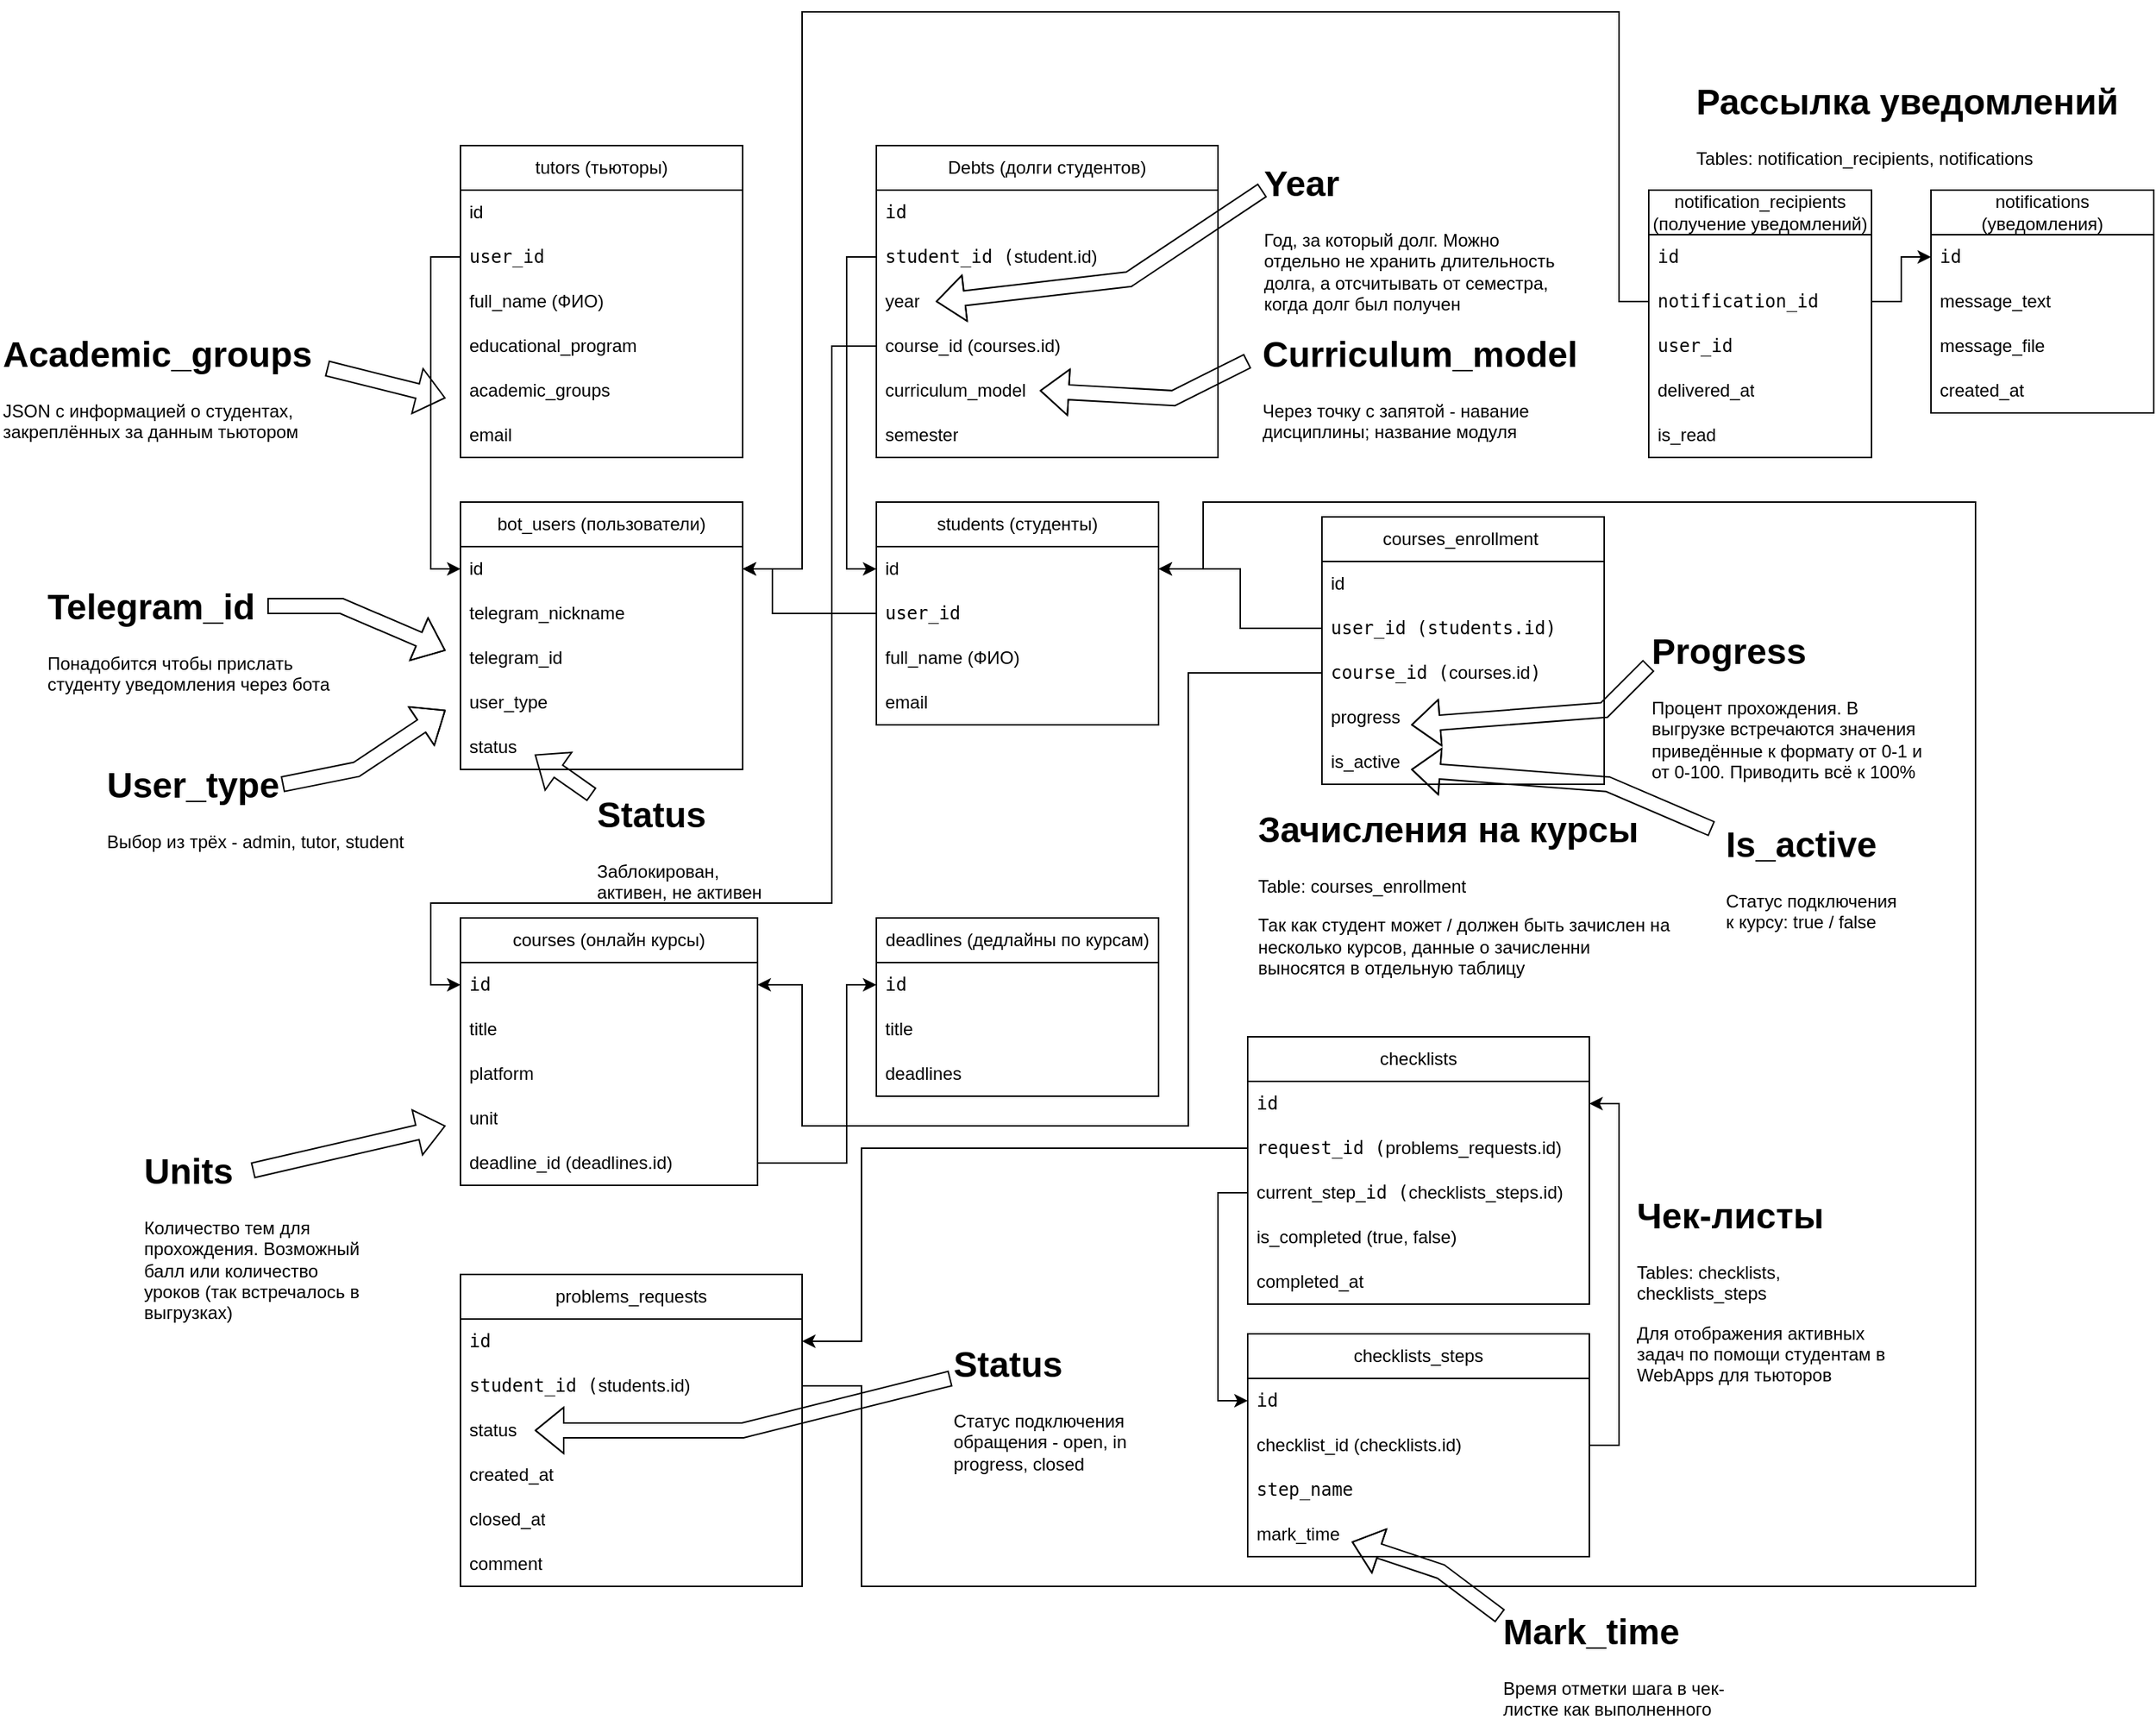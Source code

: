 <mxfile version="24.7.17">
  <diagram name="Page-1" id="vidY6m3BoQWCcObSoisV">
    <mxGraphModel dx="2537" dy="2011" grid="1" gridSize="10" guides="1" tooltips="1" connect="1" arrows="1" fold="1" page="1" pageScale="1" pageWidth="850" pageHeight="1100" math="0" shadow="0">
      <root>
        <mxCell id="0" />
        <mxCell id="1" parent="0" />
        <mxCell id="XpezoiEFaHmMpe5Qhz2z-20" value="courses (онлайн курсы)" style="swimlane;fontStyle=0;childLayout=stackLayout;horizontal=1;startSize=30;horizontalStack=0;resizeParent=1;resizeParentMax=0;resizeLast=0;collapsible=1;marginBottom=0;whiteSpace=wrap;html=1;" vertex="1" parent="1">
          <mxGeometry x="40" y="320" width="200" height="180" as="geometry" />
        </mxCell>
        <mxCell id="XpezoiEFaHmMpe5Qhz2z-43" value="&lt;code&gt;id &lt;/code&gt;" style="text;strokeColor=none;fillColor=none;align=left;verticalAlign=middle;spacingLeft=4;spacingRight=4;overflow=hidden;points=[[0,0.5],[1,0.5]];portConstraint=eastwest;rotatable=0;whiteSpace=wrap;html=1;" vertex="1" parent="XpezoiEFaHmMpe5Qhz2z-20">
          <mxGeometry y="30" width="200" height="30" as="geometry" />
        </mxCell>
        <mxCell id="XpezoiEFaHmMpe5Qhz2z-27" value="title" style="text;strokeColor=none;fillColor=none;align=left;verticalAlign=middle;spacingLeft=4;spacingRight=4;overflow=hidden;points=[[0,0.5],[1,0.5]];portConstraint=eastwest;rotatable=0;whiteSpace=wrap;html=1;" vertex="1" parent="XpezoiEFaHmMpe5Qhz2z-20">
          <mxGeometry y="60" width="200" height="30" as="geometry" />
        </mxCell>
        <mxCell id="XpezoiEFaHmMpe5Qhz2z-200" value="platform" style="text;strokeColor=none;fillColor=none;align=left;verticalAlign=middle;spacingLeft=4;spacingRight=4;overflow=hidden;points=[[0,0.5],[1,0.5]];portConstraint=eastwest;rotatable=0;whiteSpace=wrap;html=1;" vertex="1" parent="XpezoiEFaHmMpe5Qhz2z-20">
          <mxGeometry y="90" width="200" height="30" as="geometry" />
        </mxCell>
        <mxCell id="XpezoiEFaHmMpe5Qhz2z-46" value="unit" style="text;strokeColor=none;fillColor=none;align=left;verticalAlign=middle;spacingLeft=4;spacingRight=4;overflow=hidden;points=[[0,0.5],[1,0.5]];portConstraint=eastwest;rotatable=0;whiteSpace=wrap;html=1;" vertex="1" parent="XpezoiEFaHmMpe5Qhz2z-20">
          <mxGeometry y="120" width="200" height="30" as="geometry" />
        </mxCell>
        <mxCell id="XpezoiEFaHmMpe5Qhz2z-28" value="deadline_id (deadlines.id)" style="text;strokeColor=none;fillColor=none;align=left;verticalAlign=middle;spacingLeft=4;spacingRight=4;overflow=hidden;points=[[0,0.5],[1,0.5]];portConstraint=eastwest;rotatable=0;whiteSpace=wrap;html=1;" vertex="1" parent="XpezoiEFaHmMpe5Qhz2z-20">
          <mxGeometry y="150" width="200" height="30" as="geometry" />
        </mxCell>
        <mxCell id="XpezoiEFaHmMpe5Qhz2z-30" value="deadlines (дедлайны по курсам)" style="swimlane;fontStyle=0;childLayout=stackLayout;horizontal=1;startSize=30;horizontalStack=0;resizeParent=1;resizeParentMax=0;resizeLast=0;collapsible=1;marginBottom=0;whiteSpace=wrap;html=1;" vertex="1" parent="1">
          <mxGeometry x="320" y="320" width="190" height="120" as="geometry" />
        </mxCell>
        <mxCell id="XpezoiEFaHmMpe5Qhz2z-31" value="&lt;code&gt;id&lt;br&gt;&lt;/code&gt; " style="text;strokeColor=none;fillColor=none;align=left;verticalAlign=middle;spacingLeft=4;spacingRight=4;overflow=hidden;points=[[0,0.5],[1,0.5]];portConstraint=eastwest;rotatable=0;whiteSpace=wrap;html=1;" vertex="1" parent="XpezoiEFaHmMpe5Qhz2z-30">
          <mxGeometry y="30" width="190" height="30" as="geometry" />
        </mxCell>
        <mxCell id="XpezoiEFaHmMpe5Qhz2z-32" value="title" style="text;strokeColor=none;fillColor=none;align=left;verticalAlign=middle;spacingLeft=4;spacingRight=4;overflow=hidden;points=[[0,0.5],[1,0.5]];portConstraint=eastwest;rotatable=0;whiteSpace=wrap;html=1;" vertex="1" parent="XpezoiEFaHmMpe5Qhz2z-30">
          <mxGeometry y="60" width="190" height="30" as="geometry" />
        </mxCell>
        <mxCell id="XpezoiEFaHmMpe5Qhz2z-33" value="deadlines" style="text;strokeColor=none;fillColor=none;align=left;verticalAlign=middle;spacingLeft=4;spacingRight=4;overflow=hidden;points=[[0,0.5],[1,0.5]];portConstraint=eastwest;rotatable=0;whiteSpace=wrap;html=1;" vertex="1" parent="XpezoiEFaHmMpe5Qhz2z-30">
          <mxGeometry y="90" width="190" height="30" as="geometry" />
        </mxCell>
        <mxCell id="XpezoiEFaHmMpe5Qhz2z-50" value="problems_requests" style="swimlane;fontStyle=0;childLayout=stackLayout;horizontal=1;startSize=30;horizontalStack=0;resizeParent=1;resizeParentMax=0;resizeLast=0;collapsible=1;marginBottom=0;whiteSpace=wrap;html=1;" vertex="1" parent="1">
          <mxGeometry x="40" y="560" width="230" height="210" as="geometry" />
        </mxCell>
        <mxCell id="XpezoiEFaHmMpe5Qhz2z-51" value="&lt;code&gt;id &lt;/code&gt;" style="text;strokeColor=none;fillColor=none;align=left;verticalAlign=middle;spacingLeft=4;spacingRight=4;overflow=hidden;points=[[0,0.5],[1,0.5]];portConstraint=eastwest;rotatable=0;whiteSpace=wrap;html=1;" vertex="1" parent="XpezoiEFaHmMpe5Qhz2z-50">
          <mxGeometry y="30" width="230" height="30" as="geometry" />
        </mxCell>
        <mxCell id="XpezoiEFaHmMpe5Qhz2z-59" value="&lt;code&gt;student_id (&lt;/code&gt;students.id)" style="text;strokeColor=none;fillColor=none;align=left;verticalAlign=middle;spacingLeft=4;spacingRight=4;overflow=hidden;points=[[0,0.5],[1,0.5]];portConstraint=eastwest;rotatable=0;whiteSpace=wrap;html=1;" vertex="1" parent="XpezoiEFaHmMpe5Qhz2z-50">
          <mxGeometry y="60" width="230" height="30" as="geometry" />
        </mxCell>
        <mxCell id="XpezoiEFaHmMpe5Qhz2z-143" value="" style="shape=flexArrow;endArrow=classic;html=1;rounded=0;entryX=0;entryY=0.5;entryDx=0;entryDy=0;" edge="1" parent="XpezoiEFaHmMpe5Qhz2z-50">
          <mxGeometry width="50" height="50" relative="1" as="geometry">
            <mxPoint x="330" y="70" as="sourcePoint" />
            <mxPoint x="50" y="105" as="targetPoint" />
            <Array as="points">
              <mxPoint x="190" y="105" />
            </Array>
          </mxGeometry>
        </mxCell>
        <mxCell id="XpezoiEFaHmMpe5Qhz2z-61" value="status" style="text;strokeColor=none;fillColor=none;align=left;verticalAlign=middle;spacingLeft=4;spacingRight=4;overflow=hidden;points=[[0,0.5],[1,0.5]];portConstraint=eastwest;rotatable=0;whiteSpace=wrap;html=1;" vertex="1" parent="XpezoiEFaHmMpe5Qhz2z-50">
          <mxGeometry y="90" width="230" height="30" as="geometry" />
        </mxCell>
        <mxCell id="XpezoiEFaHmMpe5Qhz2z-63" value="created_at" style="text;strokeColor=none;fillColor=none;align=left;verticalAlign=middle;spacingLeft=4;spacingRight=4;overflow=hidden;points=[[0,0.5],[1,0.5]];portConstraint=eastwest;rotatable=0;whiteSpace=wrap;html=1;" vertex="1" parent="XpezoiEFaHmMpe5Qhz2z-50">
          <mxGeometry y="120" width="230" height="30" as="geometry" />
        </mxCell>
        <mxCell id="XpezoiEFaHmMpe5Qhz2z-66" value="closed_at" style="text;strokeColor=none;fillColor=none;align=left;verticalAlign=middle;spacingLeft=4;spacingRight=4;overflow=hidden;points=[[0,0.5],[1,0.5]];portConstraint=eastwest;rotatable=0;whiteSpace=wrap;html=1;" vertex="1" parent="XpezoiEFaHmMpe5Qhz2z-50">
          <mxGeometry y="150" width="230" height="30" as="geometry" />
        </mxCell>
        <mxCell id="XpezoiEFaHmMpe5Qhz2z-64" value="comment" style="text;strokeColor=none;fillColor=none;align=left;verticalAlign=middle;spacingLeft=4;spacingRight=4;overflow=hidden;points=[[0,0.5],[1,0.5]];portConstraint=eastwest;rotatable=0;whiteSpace=wrap;html=1;" vertex="1" parent="XpezoiEFaHmMpe5Qhz2z-50">
          <mxGeometry y="180" width="230" height="30" as="geometry" />
        </mxCell>
        <mxCell id="XpezoiEFaHmMpe5Qhz2z-68" value="checklists" style="swimlane;fontStyle=0;childLayout=stackLayout;horizontal=1;startSize=30;horizontalStack=0;resizeParent=1;resizeParentMax=0;resizeLast=0;collapsible=1;marginBottom=0;whiteSpace=wrap;html=1;" vertex="1" parent="1">
          <mxGeometry x="570" y="400" width="230" height="180" as="geometry" />
        </mxCell>
        <mxCell id="XpezoiEFaHmMpe5Qhz2z-69" value="&lt;code&gt;id &lt;/code&gt;" style="text;strokeColor=none;fillColor=none;align=left;verticalAlign=middle;spacingLeft=4;spacingRight=4;overflow=hidden;points=[[0,0.5],[1,0.5]];portConstraint=eastwest;rotatable=0;whiteSpace=wrap;html=1;" vertex="1" parent="XpezoiEFaHmMpe5Qhz2z-68">
          <mxGeometry y="30" width="230" height="30" as="geometry" />
        </mxCell>
        <mxCell id="XpezoiEFaHmMpe5Qhz2z-76" value="&lt;code&gt;request_id (&lt;/code&gt;problems_requests.id)" style="text;strokeColor=none;fillColor=none;align=left;verticalAlign=middle;spacingLeft=4;spacingRight=4;overflow=hidden;points=[[0,0.5],[1,0.5]];portConstraint=eastwest;rotatable=0;whiteSpace=wrap;html=1;" vertex="1" parent="XpezoiEFaHmMpe5Qhz2z-68">
          <mxGeometry y="60" width="230" height="30" as="geometry" />
        </mxCell>
        <mxCell id="XpezoiEFaHmMpe5Qhz2z-122" value="&lt;span style=&quot;white-space: pre-wrap;&quot; data-src-align=&quot;0:7&quot; class=&quot;EzKURWReUAB5oZgtQNkl&quot;&gt;current&lt;/span&gt;_&lt;span style=&quot;white-space: pre-wrap;&quot; data-src-align=&quot;8:3&quot; class=&quot;EzKURWReUAB5oZgtQNkl&quot;&gt;step_&lt;code&gt;id &lt;/code&gt;&lt;/span&gt;&lt;code&gt;(&lt;/code&gt;checklists_steps.id) " style="text;strokeColor=none;fillColor=none;align=left;verticalAlign=middle;spacingLeft=4;spacingRight=4;overflow=hidden;points=[[0,0.5],[1,0.5]];portConstraint=eastwest;rotatable=0;whiteSpace=wrap;html=1;" vertex="1" parent="XpezoiEFaHmMpe5Qhz2z-68">
          <mxGeometry y="90" width="230" height="30" as="geometry" />
        </mxCell>
        <mxCell id="XpezoiEFaHmMpe5Qhz2z-88" value="is_completed (true, false)" style="text;strokeColor=none;fillColor=none;align=left;verticalAlign=middle;spacingLeft=4;spacingRight=4;overflow=hidden;points=[[0,0.5],[1,0.5]];portConstraint=eastwest;rotatable=0;whiteSpace=wrap;html=1;" vertex="1" parent="XpezoiEFaHmMpe5Qhz2z-68">
          <mxGeometry y="120" width="230" height="30" as="geometry" />
        </mxCell>
        <mxCell id="XpezoiEFaHmMpe5Qhz2z-90" value="completed_at" style="text;strokeColor=none;fillColor=none;align=left;verticalAlign=middle;spacingLeft=4;spacingRight=4;overflow=hidden;points=[[0,0.5],[1,0.5]];portConstraint=eastwest;rotatable=0;whiteSpace=wrap;html=1;" vertex="1" parent="XpezoiEFaHmMpe5Qhz2z-68">
          <mxGeometry y="150" width="230" height="30" as="geometry" />
        </mxCell>
        <mxCell id="XpezoiEFaHmMpe5Qhz2z-92" value="bot_users (пользователи)" style="swimlane;fontStyle=0;childLayout=stackLayout;horizontal=1;startSize=30;horizontalStack=0;resizeParent=1;resizeParentMax=0;resizeLast=0;collapsible=1;marginBottom=0;whiteSpace=wrap;html=1;" vertex="1" parent="1">
          <mxGeometry x="40" y="40" width="190" height="180" as="geometry" />
        </mxCell>
        <mxCell id="XpezoiEFaHmMpe5Qhz2z-93" value="id " style="text;strokeColor=none;fillColor=none;align=left;verticalAlign=middle;spacingLeft=4;spacingRight=4;overflow=hidden;points=[[0,0.5],[1,0.5]];portConstraint=eastwest;rotatable=0;whiteSpace=wrap;html=1;" vertex="1" parent="XpezoiEFaHmMpe5Qhz2z-92">
          <mxGeometry y="30" width="190" height="30" as="geometry" />
        </mxCell>
        <mxCell id="XpezoiEFaHmMpe5Qhz2z-95" value="telegram_nickname" style="text;strokeColor=none;fillColor=none;align=left;verticalAlign=middle;spacingLeft=4;spacingRight=4;overflow=hidden;points=[[0,0.5],[1,0.5]];portConstraint=eastwest;rotatable=0;whiteSpace=wrap;html=1;" vertex="1" parent="XpezoiEFaHmMpe5Qhz2z-92">
          <mxGeometry y="60" width="190" height="30" as="geometry" />
        </mxCell>
        <mxCell id="XpezoiEFaHmMpe5Qhz2z-96" value="telegram_id " style="text;strokeColor=none;fillColor=none;align=left;verticalAlign=middle;spacingLeft=4;spacingRight=4;overflow=hidden;points=[[0,0.5],[1,0.5]];portConstraint=eastwest;rotatable=0;whiteSpace=wrap;html=1;" vertex="1" parent="XpezoiEFaHmMpe5Qhz2z-92">
          <mxGeometry y="90" width="190" height="30" as="geometry" />
        </mxCell>
        <mxCell id="XpezoiEFaHmMpe5Qhz2z-97" value="user_type" style="text;strokeColor=none;fillColor=none;align=left;verticalAlign=middle;spacingLeft=4;spacingRight=4;overflow=hidden;points=[[0,0.5],[1,0.5]];portConstraint=eastwest;rotatable=0;whiteSpace=wrap;html=1;" vertex="1" parent="XpezoiEFaHmMpe5Qhz2z-92">
          <mxGeometry y="120" width="190" height="30" as="geometry" />
        </mxCell>
        <mxCell id="XpezoiEFaHmMpe5Qhz2z-167" value="status" style="text;strokeColor=none;fillColor=none;align=left;verticalAlign=middle;spacingLeft=4;spacingRight=4;overflow=hidden;points=[[0,0.5],[1,0.5]];portConstraint=eastwest;rotatable=0;whiteSpace=wrap;html=1;" vertex="1" parent="XpezoiEFaHmMpe5Qhz2z-92">
          <mxGeometry y="150" width="190" height="30" as="geometry" />
        </mxCell>
        <mxCell id="XpezoiEFaHmMpe5Qhz2z-98" value="students (студенты)" style="swimlane;fontStyle=0;childLayout=stackLayout;horizontal=1;startSize=30;horizontalStack=0;resizeParent=1;resizeParentMax=0;resizeLast=0;collapsible=1;marginBottom=0;whiteSpace=wrap;html=1;" vertex="1" parent="1">
          <mxGeometry x="320" y="40" width="190" height="150" as="geometry" />
        </mxCell>
        <mxCell id="XpezoiEFaHmMpe5Qhz2z-99" value="id " style="text;strokeColor=none;fillColor=none;align=left;verticalAlign=middle;spacingLeft=4;spacingRight=4;overflow=hidden;points=[[0,0.5],[1,0.5]];portConstraint=eastwest;rotatable=0;whiteSpace=wrap;html=1;" vertex="1" parent="XpezoiEFaHmMpe5Qhz2z-98">
          <mxGeometry y="30" width="190" height="30" as="geometry" />
        </mxCell>
        <mxCell id="XpezoiEFaHmMpe5Qhz2z-100" value="&lt;code&gt;user_id&lt;/code&gt; " style="text;strokeColor=none;fillColor=none;align=left;verticalAlign=middle;spacingLeft=4;spacingRight=4;overflow=hidden;points=[[0,0.5],[1,0.5]];portConstraint=eastwest;rotatable=0;whiteSpace=wrap;html=1;" vertex="1" parent="XpezoiEFaHmMpe5Qhz2z-98">
          <mxGeometry y="60" width="190" height="30" as="geometry" />
        </mxCell>
        <mxCell id="XpezoiEFaHmMpe5Qhz2z-101" value="full_name (ФИО)" style="text;strokeColor=none;fillColor=none;align=left;verticalAlign=middle;spacingLeft=4;spacingRight=4;overflow=hidden;points=[[0,0.5],[1,0.5]];portConstraint=eastwest;rotatable=0;whiteSpace=wrap;html=1;" vertex="1" parent="XpezoiEFaHmMpe5Qhz2z-98">
          <mxGeometry y="90" width="190" height="30" as="geometry" />
        </mxCell>
        <mxCell id="XpezoiEFaHmMpe5Qhz2z-198" value="email" style="text;strokeColor=none;fillColor=none;align=left;verticalAlign=middle;spacingLeft=4;spacingRight=4;overflow=hidden;points=[[0,0.5],[1,0.5]];portConstraint=eastwest;rotatable=0;whiteSpace=wrap;html=1;" vertex="1" parent="XpezoiEFaHmMpe5Qhz2z-98">
          <mxGeometry y="120" width="190" height="30" as="geometry" />
        </mxCell>
        <mxCell id="XpezoiEFaHmMpe5Qhz2z-105" style="edgeStyle=orthogonalEdgeStyle;rounded=0;orthogonalLoop=1;jettySize=auto;html=1;" edge="1" parent="1" source="XpezoiEFaHmMpe5Qhz2z-100" target="XpezoiEFaHmMpe5Qhz2z-93">
          <mxGeometry relative="1" as="geometry">
            <Array as="points">
              <mxPoint x="250" y="115" />
              <mxPoint x="250" y="85" />
            </Array>
          </mxGeometry>
        </mxCell>
        <mxCell id="XpezoiEFaHmMpe5Qhz2z-113" style="edgeStyle=orthogonalEdgeStyle;rounded=0;orthogonalLoop=1;jettySize=auto;html=1;exitX=1;exitY=0.5;exitDx=0;exitDy=0;" edge="1" parent="1" source="XpezoiEFaHmMpe5Qhz2z-28" target="XpezoiEFaHmMpe5Qhz2z-31">
          <mxGeometry relative="1" as="geometry">
            <mxPoint x="260" y="500" as="sourcePoint" />
            <Array as="points">
              <mxPoint x="300" y="485" />
              <mxPoint x="300" y="365" />
            </Array>
          </mxGeometry>
        </mxCell>
        <mxCell id="XpezoiEFaHmMpe5Qhz2z-114" value="&lt;h1 style=&quot;margin-top: 0px;&quot;&gt;Чек-листы&lt;br&gt;&lt;/h1&gt;&lt;p&gt;Tables: checklists, checklists_steps&lt;/p&gt;&lt;p&gt;Для отображения активных задач по помощи студентам в WebApps для тьюторов&lt;br&gt;&lt;/p&gt;" style="text;html=1;whiteSpace=wrap;overflow=hidden;rounded=0;" vertex="1" parent="1">
          <mxGeometry x="830" y="500" width="170" height="140" as="geometry" />
        </mxCell>
        <mxCell id="XpezoiEFaHmMpe5Qhz2z-121" value="&lt;h1 style=&quot;margin-top: 0px;&quot;&gt;Mark_&lt;span style=&quot;white-space: pre-wrap;&quot; data-src-align=&quot;0:5&quot; class=&quot;EzKURWReUAB5oZgtQNkl&quot;&gt;time&lt;/span&gt;&lt;/h1&gt;&lt;div&gt;Время отметки шага в чек-листке как выполненного&lt;br&gt;&lt;/div&gt;" style="text;html=1;whiteSpace=wrap;overflow=hidden;rounded=0;" vertex="1" parent="1">
          <mxGeometry x="740" y="780" width="170" height="80" as="geometry" />
        </mxCell>
        <mxCell id="XpezoiEFaHmMpe5Qhz2z-128" value="&lt;h1 style=&quot;margin-top: 0px;&quot;&gt;User_type&lt;/h1&gt;Выбор из трёх - admin, tutor, student" style="text;html=1;whiteSpace=wrap;overflow=hidden;rounded=0;" vertex="1" parent="1">
          <mxGeometry x="-200" y="210" width="215" height="70" as="geometry" />
        </mxCell>
        <mxCell id="XpezoiEFaHmMpe5Qhz2z-131" value="&lt;h1 style=&quot;margin-top: 0px;&quot;&gt;Progress&lt;/h1&gt;Процент прохождения. В выгрузке встречаются значения приведённые к формату от 0-1 и от 0-100. Приводить всё к 100%" style="text;html=1;whiteSpace=wrap;overflow=hidden;rounded=0;" vertex="1" parent="1">
          <mxGeometry x="840" y="120" width="192.5" height="120" as="geometry" />
        </mxCell>
        <mxCell id="XpezoiEFaHmMpe5Qhz2z-135" value="&lt;h1 style=&quot;margin-top: 0px;&quot;&gt;Telegram_id &lt;/h1&gt;Понадобится чтобы прислать студенту уведомления через бота " style="text;html=1;whiteSpace=wrap;overflow=hidden;rounded=0;" vertex="1" parent="1">
          <mxGeometry x="-240" y="90" width="215" height="90" as="geometry" />
        </mxCell>
        <mxCell id="XpezoiEFaHmMpe5Qhz2z-127" value="" style="shape=flexArrow;endArrow=classic;html=1;rounded=0;exitX=0;exitY=0;exitDx=0;exitDy=0;" edge="1" parent="1">
          <mxGeometry width="50" height="50" relative="1" as="geometry">
            <mxPoint x="740" y="790" as="sourcePoint" />
            <mxPoint x="640.005" y="740" as="targetPoint" />
            <Array as="points">
              <mxPoint x="700" y="760" />
            </Array>
          </mxGeometry>
        </mxCell>
        <mxCell id="XpezoiEFaHmMpe5Qhz2z-140" value="" style="shape=flexArrow;endArrow=classic;html=1;rounded=0;" edge="1" parent="1">
          <mxGeometry width="50" height="50" relative="1" as="geometry">
            <mxPoint x="-80" y="230" as="sourcePoint" />
            <mxPoint x="30" y="180" as="targetPoint" />
            <Array as="points">
              <mxPoint x="-30" y="220" />
            </Array>
          </mxGeometry>
        </mxCell>
        <mxCell id="XpezoiEFaHmMpe5Qhz2z-141" value="" style="shape=flexArrow;endArrow=classic;html=1;rounded=0;" edge="1" parent="1">
          <mxGeometry width="50" height="50" relative="1" as="geometry">
            <mxPoint x="-90" y="110" as="sourcePoint" />
            <mxPoint x="30" y="140" as="targetPoint" />
            <Array as="points">
              <mxPoint x="-40" y="110" />
            </Array>
          </mxGeometry>
        </mxCell>
        <mxCell id="XpezoiEFaHmMpe5Qhz2z-142" value="&lt;h1 style=&quot;margin-top: 0px;&quot;&gt;Status&lt;/h1&gt;Статус подключения обращения -&amp;nbsp;open, in progress, closed " style="text;html=1;whiteSpace=wrap;overflow=hidden;rounded=0;" vertex="1" parent="1">
          <mxGeometry x="370" y="600" width="150" height="100" as="geometry" />
        </mxCell>
        <mxCell id="XpezoiEFaHmMpe5Qhz2z-145" value="Debts (долги студентов)" style="swimlane;fontStyle=0;childLayout=stackLayout;horizontal=1;startSize=30;horizontalStack=0;resizeParent=1;resizeParentMax=0;resizeLast=0;collapsible=1;marginBottom=0;whiteSpace=wrap;html=1;" vertex="1" parent="1">
          <mxGeometry x="320" y="-200" width="230" height="210" as="geometry" />
        </mxCell>
        <mxCell id="XpezoiEFaHmMpe5Qhz2z-146" value="&lt;code&gt;id &lt;/code&gt;" style="text;strokeColor=none;fillColor=none;align=left;verticalAlign=middle;spacingLeft=4;spacingRight=4;overflow=hidden;points=[[0,0.5],[1,0.5]];portConstraint=eastwest;rotatable=0;whiteSpace=wrap;html=1;" vertex="1" parent="XpezoiEFaHmMpe5Qhz2z-145">
          <mxGeometry y="30" width="230" height="30" as="geometry" />
        </mxCell>
        <mxCell id="XpezoiEFaHmMpe5Qhz2z-163" value="" style="shape=flexArrow;endArrow=classic;html=1;rounded=0;" edge="1" parent="XpezoiEFaHmMpe5Qhz2z-145">
          <mxGeometry width="50" height="50" relative="1" as="geometry">
            <mxPoint x="260" y="30" as="sourcePoint" />
            <mxPoint x="40" y="105" as="targetPoint" />
            <Array as="points">
              <mxPoint x="170" y="90" />
            </Array>
          </mxGeometry>
        </mxCell>
        <mxCell id="XpezoiEFaHmMpe5Qhz2z-153" value="&lt;code&gt;student_id (&lt;/code&gt;student.id) " style="text;strokeColor=none;fillColor=none;align=left;verticalAlign=middle;spacingLeft=4;spacingRight=4;overflow=hidden;points=[[0,0.5],[1,0.5]];portConstraint=eastwest;rotatable=0;whiteSpace=wrap;html=1;" vertex="1" parent="XpezoiEFaHmMpe5Qhz2z-145">
          <mxGeometry y="60" width="230" height="30" as="geometry" />
        </mxCell>
        <mxCell id="XpezoiEFaHmMpe5Qhz2z-256" value="&lt;span class=&quot;EzKURWReUAB5oZgtQNkl&quot; data-src-align=&quot;0:3&quot; style=&quot;white-space: pre-wrap;&quot;&gt;year&lt;/span&gt;" style="text;strokeColor=none;fillColor=none;align=left;verticalAlign=middle;spacingLeft=4;spacingRight=4;overflow=hidden;points=[[0,0.5],[1,0.5]];portConstraint=eastwest;rotatable=0;whiteSpace=wrap;html=1;" vertex="1" parent="XpezoiEFaHmMpe5Qhz2z-145">
          <mxGeometry y="90" width="230" height="30" as="geometry" />
        </mxCell>
        <mxCell id="XpezoiEFaHmMpe5Qhz2z-202" value="course_id (courses.id)" style="text;strokeColor=none;fillColor=none;align=left;verticalAlign=middle;spacingLeft=4;spacingRight=4;overflow=hidden;points=[[0,0.5],[1,0.5]];portConstraint=eastwest;rotatable=0;whiteSpace=wrap;html=1;" vertex="1" parent="XpezoiEFaHmMpe5Qhz2z-145">
          <mxGeometry y="120" width="230" height="30" as="geometry" />
        </mxCell>
        <mxCell id="XpezoiEFaHmMpe5Qhz2z-258" value="&lt;span class=&quot;EzKURWReUAB5oZgtQNkl&quot; data-src-align=&quot;7:14&quot; style=&quot;white-space: pre-wrap;&quot;&gt;curriculum_&lt;/span&gt;&lt;span class=&quot;EzKURWReUAB5oZgtQNkl&quot; data-src-align=&quot;0:6&quot; style=&quot;white-space: pre-wrap;&quot;&gt;model&lt;/span&gt;" style="text;strokeColor=none;fillColor=none;align=left;verticalAlign=middle;spacingLeft=4;spacingRight=4;overflow=hidden;points=[[0,0.5],[1,0.5]];portConstraint=eastwest;rotatable=0;whiteSpace=wrap;html=1;" vertex="1" parent="XpezoiEFaHmMpe5Qhz2z-145">
          <mxGeometry y="150" width="230" height="30" as="geometry" />
        </mxCell>
        <mxCell id="XpezoiEFaHmMpe5Qhz2z-265" value="semester" style="text;strokeColor=none;fillColor=none;align=left;verticalAlign=middle;spacingLeft=4;spacingRight=4;overflow=hidden;points=[[0,0.5],[1,0.5]];portConstraint=eastwest;rotatable=0;whiteSpace=wrap;html=1;" vertex="1" parent="XpezoiEFaHmMpe5Qhz2z-145">
          <mxGeometry y="180" width="230" height="30" as="geometry" />
        </mxCell>
        <mxCell id="XpezoiEFaHmMpe5Qhz2z-157" style="edgeStyle=orthogonalEdgeStyle;rounded=0;orthogonalLoop=1;jettySize=auto;html=1;entryX=0;entryY=0.5;entryDx=0;entryDy=0;" edge="1" parent="1" source="XpezoiEFaHmMpe5Qhz2z-153" target="XpezoiEFaHmMpe5Qhz2z-99">
          <mxGeometry relative="1" as="geometry" />
        </mxCell>
        <mxCell id="XpezoiEFaHmMpe5Qhz2z-161" value="&lt;h1 style=&quot;margin-top: 0px;&quot;&gt;&lt;span class=&quot;EzKURWReUAB5oZgtQNkl&quot; data-src-align=&quot;0:3&quot; style=&quot;white-space: pre-wrap;&quot;&gt;Year&lt;/span&gt;&lt;/h1&gt;Год, за который долг. Можно отдельно не хранить длительность долга, а отсчитывать от семестра, когда долг был получен" style="text;html=1;whiteSpace=wrap;overflow=hidden;rounded=0;" vertex="1" parent="1">
          <mxGeometry x="578.75" y="-195" width="212.5" height="115" as="geometry" />
        </mxCell>
        <mxCell id="XpezoiEFaHmMpe5Qhz2z-164" value="&lt;h1 style=&quot;margin-top: 0px;&quot;&gt;Units&lt;/h1&gt;Количество тем для прохождения. Возможный балл или количество уроков (так встречалось в выгрузках)" style="text;html=1;whiteSpace=wrap;overflow=hidden;rounded=0;" vertex="1" parent="1">
          <mxGeometry x="-175" y="470" width="150" height="130" as="geometry" />
        </mxCell>
        <mxCell id="XpezoiEFaHmMpe5Qhz2z-165" value="" style="shape=flexArrow;endArrow=classic;html=1;rounded=0;" edge="1" parent="1">
          <mxGeometry width="50" height="50" relative="1" as="geometry">
            <mxPoint x="-100" y="490" as="sourcePoint" />
            <mxPoint x="30" y="460" as="targetPoint" />
          </mxGeometry>
        </mxCell>
        <mxCell id="XpezoiEFaHmMpe5Qhz2z-168" value="&lt;h1 style=&quot;margin-top: 0px;&quot;&gt;Status&lt;/h1&gt;Заблокирован, активен, не активен" style="text;html=1;whiteSpace=wrap;overflow=hidden;rounded=0;" vertex="1" parent="1">
          <mxGeometry x="130" y="230" width="130" height="80" as="geometry" />
        </mxCell>
        <mxCell id="XpezoiEFaHmMpe5Qhz2z-170" value="checklists_steps" style="swimlane;fontStyle=0;childLayout=stackLayout;horizontal=1;startSize=30;horizontalStack=0;resizeParent=1;resizeParentMax=0;resizeLast=0;collapsible=1;marginBottom=0;whiteSpace=wrap;html=1;" vertex="1" parent="1">
          <mxGeometry x="570" y="600" width="230" height="150" as="geometry" />
        </mxCell>
        <mxCell id="XpezoiEFaHmMpe5Qhz2z-171" value="&lt;code&gt;id &lt;/code&gt;" style="text;strokeColor=none;fillColor=none;align=left;verticalAlign=middle;spacingLeft=4;spacingRight=4;overflow=hidden;points=[[0,0.5],[1,0.5]];portConstraint=eastwest;rotatable=0;whiteSpace=wrap;html=1;" vertex="1" parent="XpezoiEFaHmMpe5Qhz2z-170">
          <mxGeometry y="30" width="230" height="30" as="geometry" />
        </mxCell>
        <mxCell id="XpezoiEFaHmMpe5Qhz2z-179" value="checklist_id (checklists.id)" style="text;strokeColor=none;fillColor=none;align=left;verticalAlign=middle;spacingLeft=4;spacingRight=4;overflow=hidden;points=[[0,0.5],[1,0.5]];portConstraint=eastwest;rotatable=0;whiteSpace=wrap;html=1;" vertex="1" parent="XpezoiEFaHmMpe5Qhz2z-170">
          <mxGeometry y="60" width="230" height="30" as="geometry" />
        </mxCell>
        <mxCell id="XpezoiEFaHmMpe5Qhz2z-172" value="&lt;code&gt;step_name&lt;/code&gt;" style="text;strokeColor=none;fillColor=none;align=left;verticalAlign=middle;spacingLeft=4;spacingRight=4;overflow=hidden;points=[[0,0.5],[1,0.5]];portConstraint=eastwest;rotatable=0;whiteSpace=wrap;html=1;" vertex="1" parent="XpezoiEFaHmMpe5Qhz2z-170">
          <mxGeometry y="90" width="230" height="30" as="geometry" />
        </mxCell>
        <mxCell id="XpezoiEFaHmMpe5Qhz2z-177" value="mark_&lt;span style=&quot;white-space: pre-wrap;&quot; data-src-align=&quot;0:5&quot; class=&quot;EzKURWReUAB5oZgtQNkl&quot;&gt;time&lt;/span&gt;" style="text;strokeColor=none;fillColor=none;align=left;verticalAlign=middle;spacingLeft=4;spacingRight=4;overflow=hidden;points=[[0,0.5],[1,0.5]];portConstraint=eastwest;rotatable=0;whiteSpace=wrap;html=1;" vertex="1" parent="XpezoiEFaHmMpe5Qhz2z-170">
          <mxGeometry y="120" width="230" height="30" as="geometry" />
        </mxCell>
        <mxCell id="XpezoiEFaHmMpe5Qhz2z-182" value="tutors (тьюторы)" style="swimlane;fontStyle=0;childLayout=stackLayout;horizontal=1;startSize=30;horizontalStack=0;resizeParent=1;resizeParentMax=0;resizeLast=0;collapsible=1;marginBottom=0;whiteSpace=wrap;html=1;" vertex="1" parent="1">
          <mxGeometry x="40" y="-200" width="190" height="210" as="geometry" />
        </mxCell>
        <mxCell id="XpezoiEFaHmMpe5Qhz2z-183" value="id " style="text;strokeColor=none;fillColor=none;align=left;verticalAlign=middle;spacingLeft=4;spacingRight=4;overflow=hidden;points=[[0,0.5],[1,0.5]];portConstraint=eastwest;rotatable=0;whiteSpace=wrap;html=1;" vertex="1" parent="XpezoiEFaHmMpe5Qhz2z-182">
          <mxGeometry y="30" width="190" height="30" as="geometry" />
        </mxCell>
        <mxCell id="XpezoiEFaHmMpe5Qhz2z-184" value="&lt;code&gt;user_id&lt;/code&gt; " style="text;strokeColor=none;fillColor=none;align=left;verticalAlign=middle;spacingLeft=4;spacingRight=4;overflow=hidden;points=[[0,0.5],[1,0.5]];portConstraint=eastwest;rotatable=0;whiteSpace=wrap;html=1;" vertex="1" parent="XpezoiEFaHmMpe5Qhz2z-182">
          <mxGeometry y="60" width="190" height="30" as="geometry" />
        </mxCell>
        <mxCell id="XpezoiEFaHmMpe5Qhz2z-266" value="full_name (ФИО)" style="text;strokeColor=none;fillColor=none;align=left;verticalAlign=middle;spacingLeft=4;spacingRight=4;overflow=hidden;points=[[0,0.5],[1,0.5]];portConstraint=eastwest;rotatable=0;whiteSpace=wrap;html=1;" vertex="1" parent="XpezoiEFaHmMpe5Qhz2z-182">
          <mxGeometry y="90" width="190" height="30" as="geometry" />
        </mxCell>
        <mxCell id="XpezoiEFaHmMpe5Qhz2z-185" value="&lt;span style=&quot;white-space: pre-wrap;&quot; data-src-align=&quot;0:15&quot; class=&quot;EzKURWReUAB5oZgtQNkl&quot;&gt;educational&lt;/span&gt;_&lt;span style=&quot;white-space: pre-wrap;&quot; data-src-align=&quot;16:9&quot; class=&quot;EzKURWReUAB5oZgtQNkl&quot;&gt;program&lt;/span&gt;" style="text;strokeColor=none;fillColor=none;align=left;verticalAlign=middle;spacingLeft=4;spacingRight=4;overflow=hidden;points=[[0,0.5],[1,0.5]];portConstraint=eastwest;rotatable=0;whiteSpace=wrap;html=1;" vertex="1" parent="XpezoiEFaHmMpe5Qhz2z-182">
          <mxGeometry y="120" width="190" height="30" as="geometry" />
        </mxCell>
        <mxCell id="XpezoiEFaHmMpe5Qhz2z-195" value="&lt;span style=&quot;white-space: pre-wrap;&quot; data-src-align=&quot;0:13&quot; class=&quot;EzKURWReUAB5oZgtQNkl&quot;&gt;academic&lt;/span&gt;_&lt;span style=&quot;white-space: pre-wrap;&quot; data-src-align=&quot;14:6&quot; class=&quot;EzKURWReUAB5oZgtQNkl&quot;&gt;groups&lt;/span&gt;" style="text;strokeColor=none;fillColor=none;align=left;verticalAlign=middle;spacingLeft=4;spacingRight=4;overflow=hidden;points=[[0,0.5],[1,0.5]];portConstraint=eastwest;rotatable=0;whiteSpace=wrap;html=1;" vertex="1" parent="XpezoiEFaHmMpe5Qhz2z-182">
          <mxGeometry y="150" width="190" height="30" as="geometry" />
        </mxCell>
        <mxCell id="XpezoiEFaHmMpe5Qhz2z-139" value="email" style="text;strokeColor=none;fillColor=none;align=left;verticalAlign=middle;spacingLeft=4;spacingRight=4;overflow=hidden;points=[[0,0.5],[1,0.5]];portConstraint=eastwest;rotatable=0;whiteSpace=wrap;html=1;" vertex="1" parent="XpezoiEFaHmMpe5Qhz2z-182">
          <mxGeometry y="180" width="190" height="30" as="geometry" />
        </mxCell>
        <mxCell id="XpezoiEFaHmMpe5Qhz2z-187" style="edgeStyle=orthogonalEdgeStyle;rounded=0;orthogonalLoop=1;jettySize=auto;html=1;entryX=0;entryY=0.5;entryDx=0;entryDy=0;" edge="1" parent="1" source="XpezoiEFaHmMpe5Qhz2z-184" target="XpezoiEFaHmMpe5Qhz2z-93">
          <mxGeometry relative="1" as="geometry" />
        </mxCell>
        <mxCell id="XpezoiEFaHmMpe5Qhz2z-196" value="&lt;h1 style=&quot;margin-top: 0px;&quot;&gt;&lt;span style=&quot;white-space: pre-wrap;&quot; data-src-align=&quot;0:13&quot; class=&quot;EzKURWReUAB5oZgtQNkl&quot;&gt;Academic&lt;/span&gt;_&lt;span style=&quot;white-space: pre-wrap;&quot; data-src-align=&quot;14:6&quot; class=&quot;EzKURWReUAB5oZgtQNkl&quot;&gt;groups&lt;/span&gt;&lt;/h1&gt;JSON с информацией о студентах, закреплённых за данным тьютором" style="text;html=1;whiteSpace=wrap;overflow=hidden;rounded=0;" vertex="1" parent="1">
          <mxGeometry x="-270" y="-80" width="215" height="90" as="geometry" />
        </mxCell>
        <mxCell id="XpezoiEFaHmMpe5Qhz2z-197" value="" style="shape=flexArrow;endArrow=classic;html=1;rounded=0;" edge="1" parent="1">
          <mxGeometry width="50" height="50" relative="1" as="geometry">
            <mxPoint x="-50" y="-50" as="sourcePoint" />
            <mxPoint x="30" y="-30" as="targetPoint" />
          </mxGeometry>
        </mxCell>
        <mxCell id="XpezoiEFaHmMpe5Qhz2z-204" value="" style="shape=flexArrow;endArrow=classic;html=1;rounded=0;exitX=-0.012;exitY=0.088;exitDx=0;exitDy=0;exitPerimeter=0;" edge="1" parent="1" source="XpezoiEFaHmMpe5Qhz2z-168">
          <mxGeometry width="50" height="50" relative="1" as="geometry">
            <mxPoint x="117.69" y="260" as="sourcePoint" />
            <mxPoint x="90" y="210" as="targetPoint" />
          </mxGeometry>
        </mxCell>
        <mxCell id="XpezoiEFaHmMpe5Qhz2z-210" value="notifications (уведомления)" style="swimlane;fontStyle=0;childLayout=stackLayout;horizontal=1;startSize=30;horizontalStack=0;resizeParent=1;resizeParentMax=0;resizeLast=0;collapsible=1;marginBottom=0;whiteSpace=wrap;html=1;" vertex="1" parent="1">
          <mxGeometry x="1030" y="-170" width="150" height="150" as="geometry" />
        </mxCell>
        <mxCell id="XpezoiEFaHmMpe5Qhz2z-211" value="&lt;code&gt;id&lt;br&gt;&lt;/code&gt; " style="text;strokeColor=none;fillColor=none;align=left;verticalAlign=middle;spacingLeft=4;spacingRight=4;overflow=hidden;points=[[0,0.5],[1,0.5]];portConstraint=eastwest;rotatable=0;whiteSpace=wrap;html=1;" vertex="1" parent="XpezoiEFaHmMpe5Qhz2z-210">
          <mxGeometry y="30" width="150" height="30" as="geometry" />
        </mxCell>
        <mxCell id="XpezoiEFaHmMpe5Qhz2z-212" value="message_text" style="text;strokeColor=none;fillColor=none;align=left;verticalAlign=middle;spacingLeft=4;spacingRight=4;overflow=hidden;points=[[0,0.5],[1,0.5]];portConstraint=eastwest;rotatable=0;whiteSpace=wrap;html=1;" vertex="1" parent="XpezoiEFaHmMpe5Qhz2z-210">
          <mxGeometry y="60" width="150" height="30" as="geometry" />
        </mxCell>
        <mxCell id="XpezoiEFaHmMpe5Qhz2z-234" value="message_file" style="text;strokeColor=none;fillColor=none;align=left;verticalAlign=middle;spacingLeft=4;spacingRight=4;overflow=hidden;points=[[0,0.5],[1,0.5]];portConstraint=eastwest;rotatable=0;whiteSpace=wrap;html=1;" vertex="1" parent="XpezoiEFaHmMpe5Qhz2z-210">
          <mxGeometry y="90" width="150" height="30" as="geometry" />
        </mxCell>
        <mxCell id="XpezoiEFaHmMpe5Qhz2z-215" value="created_at" style="text;strokeColor=none;fillColor=none;align=left;verticalAlign=middle;spacingLeft=4;spacingRight=4;overflow=hidden;points=[[0,0.5],[1,0.5]];portConstraint=eastwest;rotatable=0;whiteSpace=wrap;html=1;" vertex="1" parent="XpezoiEFaHmMpe5Qhz2z-210">
          <mxGeometry y="120" width="150" height="30" as="geometry" />
        </mxCell>
        <mxCell id="XpezoiEFaHmMpe5Qhz2z-216" style="edgeStyle=orthogonalEdgeStyle;rounded=0;orthogonalLoop=1;jettySize=auto;html=1;entryX=1;entryY=0.5;entryDx=0;entryDy=0;" edge="1" parent="1" source="XpezoiEFaHmMpe5Qhz2z-76" target="XpezoiEFaHmMpe5Qhz2z-51">
          <mxGeometry relative="1" as="geometry">
            <Array as="points">
              <mxPoint x="310" y="475" />
              <mxPoint x="310" y="605" />
            </Array>
          </mxGeometry>
        </mxCell>
        <mxCell id="XpezoiEFaHmMpe5Qhz2z-217" style="edgeStyle=orthogonalEdgeStyle;rounded=0;orthogonalLoop=1;jettySize=auto;html=1;entryX=0;entryY=0.5;entryDx=0;entryDy=0;" edge="1" parent="1" source="XpezoiEFaHmMpe5Qhz2z-122" target="XpezoiEFaHmMpe5Qhz2z-171">
          <mxGeometry relative="1" as="geometry" />
        </mxCell>
        <mxCell id="XpezoiEFaHmMpe5Qhz2z-218" style="edgeStyle=orthogonalEdgeStyle;rounded=0;orthogonalLoop=1;jettySize=auto;html=1;entryX=1;entryY=0.25;entryDx=0;entryDy=0;" edge="1" parent="1" source="XpezoiEFaHmMpe5Qhz2z-179" target="XpezoiEFaHmMpe5Qhz2z-68">
          <mxGeometry relative="1" as="geometry">
            <mxPoint x="830" y="440" as="targetPoint" />
            <Array as="points">
              <mxPoint x="820" y="675" />
              <mxPoint x="820" y="445" />
            </Array>
          </mxGeometry>
        </mxCell>
        <mxCell id="XpezoiEFaHmMpe5Qhz2z-220" value="&lt;span style=&quot;white-space: pre-wrap;&quot; data-src-align=&quot;14:5&quot; class=&quot;EzKURWReUAB5oZgtQNkl&quot;&gt;courses_&lt;/span&gt;&lt;span style=&quot;white-space: pre-wrap;&quot; data-src-align=&quot;0:10&quot; class=&quot;EzKURWReUAB5oZgtQNkl&quot;&gt;enrollment&lt;/span&gt;&lt;span style=&quot;white-space: pre-wrap;&quot;&gt; &lt;/span&gt;&lt;span style=&quot;white-space: pre-wrap;&quot; data-src-align=&quot;11:2&quot; class=&quot;EzKURWReUAB5oZgtQNkl&quot;&gt;&lt;/span&gt;" style="swimlane;fontStyle=0;childLayout=stackLayout;horizontal=1;startSize=30;horizontalStack=0;resizeParent=1;resizeParentMax=0;resizeLast=0;collapsible=1;marginBottom=0;whiteSpace=wrap;html=1;" vertex="1" parent="1">
          <mxGeometry x="620" y="50" width="190" height="180" as="geometry" />
        </mxCell>
        <mxCell id="XpezoiEFaHmMpe5Qhz2z-221" value="id " style="text;strokeColor=none;fillColor=none;align=left;verticalAlign=middle;spacingLeft=4;spacingRight=4;overflow=hidden;points=[[0,0.5],[1,0.5]];portConstraint=eastwest;rotatable=0;whiteSpace=wrap;html=1;" vertex="1" parent="XpezoiEFaHmMpe5Qhz2z-220">
          <mxGeometry y="30" width="190" height="30" as="geometry" />
        </mxCell>
        <mxCell id="XpezoiEFaHmMpe5Qhz2z-222" value="&lt;code&gt;user_id (students.id)&lt;/code&gt; " style="text;strokeColor=none;fillColor=none;align=left;verticalAlign=middle;spacingLeft=4;spacingRight=4;overflow=hidden;points=[[0,0.5],[1,0.5]];portConstraint=eastwest;rotatable=0;whiteSpace=wrap;html=1;" vertex="1" parent="XpezoiEFaHmMpe5Qhz2z-220">
          <mxGeometry y="60" width="190" height="30" as="geometry" />
        </mxCell>
        <mxCell id="XpezoiEFaHmMpe5Qhz2z-225" value="&lt;code&gt;course_id (&lt;/code&gt;courses.id&lt;code&gt;)&lt;br&gt;&lt;/code&gt;" style="text;strokeColor=none;fillColor=none;align=left;verticalAlign=middle;spacingLeft=4;spacingRight=4;overflow=hidden;points=[[0,0.5],[1,0.5]];portConstraint=eastwest;rotatable=0;whiteSpace=wrap;html=1;" vertex="1" parent="XpezoiEFaHmMpe5Qhz2z-220">
          <mxGeometry y="90" width="190" height="30" as="geometry" />
        </mxCell>
        <mxCell id="XpezoiEFaHmMpe5Qhz2z-226" value="progress" style="text;strokeColor=none;fillColor=none;align=left;verticalAlign=middle;spacingLeft=4;spacingRight=4;overflow=hidden;points=[[0,0.5],[1,0.5]];portConstraint=eastwest;rotatable=0;whiteSpace=wrap;html=1;" vertex="1" parent="XpezoiEFaHmMpe5Qhz2z-220">
          <mxGeometry y="120" width="190" height="30" as="geometry" />
        </mxCell>
        <mxCell id="XpezoiEFaHmMpe5Qhz2z-227" value="is_active" style="text;strokeColor=none;fillColor=none;align=left;verticalAlign=middle;spacingLeft=4;spacingRight=4;overflow=hidden;points=[[0,0.5],[1,0.5]];portConstraint=eastwest;rotatable=0;whiteSpace=wrap;html=1;" vertex="1" parent="XpezoiEFaHmMpe5Qhz2z-220">
          <mxGeometry y="150" width="190" height="30" as="geometry" />
        </mxCell>
        <mxCell id="XpezoiEFaHmMpe5Qhz2z-134" value="" style="shape=flexArrow;endArrow=classic;html=1;rounded=0;" edge="1" parent="1">
          <mxGeometry width="50" height="50" relative="1" as="geometry">
            <mxPoint x="882.5" y="260" as="sourcePoint" />
            <mxPoint x="680" y="220" as="targetPoint" />
            <Array as="points">
              <mxPoint x="812.5" y="230" />
            </Array>
          </mxGeometry>
        </mxCell>
        <mxCell id="XpezoiEFaHmMpe5Qhz2z-132" value="" style="shape=flexArrow;endArrow=classic;html=1;rounded=0;" edge="1" parent="1">
          <mxGeometry width="50" height="50" relative="1" as="geometry">
            <mxPoint x="840" y="150" as="sourcePoint" />
            <mxPoint x="680.001" y="190" as="targetPoint" />
            <Array as="points">
              <mxPoint x="810" y="180" />
            </Array>
          </mxGeometry>
        </mxCell>
        <mxCell id="XpezoiEFaHmMpe5Qhz2z-133" value="&lt;h1 style=&quot;margin-top: 0px;&quot;&gt;Is_active&lt;/h1&gt;Статус подключения к курсу: true / false" style="text;html=1;whiteSpace=wrap;overflow=hidden;rounded=0;" vertex="1" parent="1">
          <mxGeometry x="890" y="250" width="120" height="90" as="geometry" />
        </mxCell>
        <mxCell id="XpezoiEFaHmMpe5Qhz2z-231" style="edgeStyle=orthogonalEdgeStyle;rounded=0;orthogonalLoop=1;jettySize=auto;html=1;entryX=1;entryY=0.5;entryDx=0;entryDy=0;" edge="1" parent="1" source="XpezoiEFaHmMpe5Qhz2z-59" target="XpezoiEFaHmMpe5Qhz2z-99">
          <mxGeometry relative="1" as="geometry">
            <Array as="points">
              <mxPoint x="310" y="635" />
              <mxPoint x="310" y="770" />
              <mxPoint x="1060" y="770" />
              <mxPoint x="1060" y="40" />
              <mxPoint x="540" y="40" />
              <mxPoint x="540" y="85" />
            </Array>
          </mxGeometry>
        </mxCell>
        <mxCell id="XpezoiEFaHmMpe5Qhz2z-232" value="&lt;h1 style=&quot;margin-top: 0px;&quot;&gt;Зачисления на курсы&lt;br&gt;&lt;/h1&gt;&lt;p&gt;Table: &lt;span style=&quot;white-space: pre-wrap;&quot; data-src-align=&quot;14:5&quot; class=&quot;EzKURWReUAB5oZgtQNkl&quot;&gt;courses_&lt;/span&gt;&lt;span style=&quot;white-space: pre-wrap;&quot; data-src-align=&quot;0:10&quot; class=&quot;EzKURWReUAB5oZgtQNkl&quot;&gt;enrollment&lt;/span&gt;&lt;span style=&quot;white-space: pre-wrap;&quot;&gt; &lt;/span&gt;&lt;span style=&quot;white-space: pre-wrap;&quot; data-src-align=&quot;11:2&quot; class=&quot;EzKURWReUAB5oZgtQNkl&quot;&gt;&lt;/span&gt;&lt;/p&gt;&lt;p&gt;Так как студент может / должен быть зачислен на несколько курсов, данные о зачисленни выносятся в отдельную таблицу&lt;br&gt;&lt;/p&gt;" style="text;html=1;whiteSpace=wrap;overflow=hidden;rounded=0;" vertex="1" parent="1">
          <mxGeometry x="575" y="240" width="280" height="140" as="geometry" />
        </mxCell>
        <mxCell id="XpezoiEFaHmMpe5Qhz2z-233" style="edgeStyle=orthogonalEdgeStyle;rounded=0;orthogonalLoop=1;jettySize=auto;html=1;entryX=1;entryY=0.5;entryDx=0;entryDy=0;exitX=0;exitY=0.5;exitDx=0;exitDy=0;" edge="1" parent="1" source="XpezoiEFaHmMpe5Qhz2z-225" target="XpezoiEFaHmMpe5Qhz2z-43">
          <mxGeometry relative="1" as="geometry">
            <Array as="points">
              <mxPoint x="530" y="155" />
              <mxPoint x="530" y="460" />
              <mxPoint x="270" y="460" />
              <mxPoint x="270" y="365" />
            </Array>
          </mxGeometry>
        </mxCell>
        <mxCell id="XpezoiEFaHmMpe5Qhz2z-235" value="notification_recipients (получение уведомлений)" style="swimlane;fontStyle=0;childLayout=stackLayout;horizontal=1;startSize=30;horizontalStack=0;resizeParent=1;resizeParentMax=0;resizeLast=0;collapsible=1;marginBottom=0;whiteSpace=wrap;html=1;" vertex="1" parent="1">
          <mxGeometry x="840" y="-170" width="150" height="180" as="geometry" />
        </mxCell>
        <mxCell id="XpezoiEFaHmMpe5Qhz2z-236" value="&lt;code&gt;id&lt;br&gt;&lt;/code&gt; " style="text;strokeColor=none;fillColor=none;align=left;verticalAlign=middle;spacingLeft=4;spacingRight=4;overflow=hidden;points=[[0,0.5],[1,0.5]];portConstraint=eastwest;rotatable=0;whiteSpace=wrap;html=1;" vertex="1" parent="XpezoiEFaHmMpe5Qhz2z-235">
          <mxGeometry y="30" width="150" height="30" as="geometry" />
        </mxCell>
        <mxCell id="XpezoiEFaHmMpe5Qhz2z-237" value="&lt;code&gt;notification_id&lt;/code&gt; " style="text;strokeColor=none;fillColor=none;align=left;verticalAlign=middle;spacingLeft=4;spacingRight=4;overflow=hidden;points=[[0,0.5],[1,0.5]];portConstraint=eastwest;rotatable=0;whiteSpace=wrap;html=1;" vertex="1" parent="XpezoiEFaHmMpe5Qhz2z-235">
          <mxGeometry y="60" width="150" height="30" as="geometry" />
        </mxCell>
        <mxCell id="XpezoiEFaHmMpe5Qhz2z-241" value="&lt;code&gt;user_id&lt;/code&gt;" style="text;strokeColor=none;fillColor=none;align=left;verticalAlign=middle;spacingLeft=4;spacingRight=4;overflow=hidden;points=[[0,0.5],[1,0.5]];portConstraint=eastwest;rotatable=0;whiteSpace=wrap;html=1;" vertex="1" parent="XpezoiEFaHmMpe5Qhz2z-235">
          <mxGeometry y="90" width="150" height="30" as="geometry" />
        </mxCell>
        <mxCell id="XpezoiEFaHmMpe5Qhz2z-247" value="delivered_at" style="text;strokeColor=none;fillColor=none;align=left;verticalAlign=middle;spacingLeft=4;spacingRight=4;overflow=hidden;points=[[0,0.5],[1,0.5]];portConstraint=eastwest;rotatable=0;whiteSpace=wrap;html=1;" vertex="1" parent="XpezoiEFaHmMpe5Qhz2z-235">
          <mxGeometry y="120" width="150" height="30" as="geometry" />
        </mxCell>
        <mxCell id="XpezoiEFaHmMpe5Qhz2z-246" value="is_read" style="text;strokeColor=none;fillColor=none;align=left;verticalAlign=middle;spacingLeft=4;spacingRight=4;overflow=hidden;points=[[0,0.5],[1,0.5]];portConstraint=eastwest;rotatable=0;whiteSpace=wrap;html=1;" vertex="1" parent="XpezoiEFaHmMpe5Qhz2z-235">
          <mxGeometry y="150" width="150" height="30" as="geometry" />
        </mxCell>
        <mxCell id="XpezoiEFaHmMpe5Qhz2z-249" style="edgeStyle=orthogonalEdgeStyle;rounded=0;orthogonalLoop=1;jettySize=auto;html=1;entryX=1;entryY=0.5;entryDx=0;entryDy=0;exitX=0;exitY=0.5;exitDx=0;exitDy=0;" edge="1" parent="1" source="XpezoiEFaHmMpe5Qhz2z-237" target="XpezoiEFaHmMpe5Qhz2z-93">
          <mxGeometry relative="1" as="geometry">
            <Array as="points">
              <mxPoint x="820" y="-95" />
              <mxPoint x="820" y="-290" />
              <mxPoint x="270" y="-290" />
              <mxPoint x="270" y="85" />
            </Array>
          </mxGeometry>
        </mxCell>
        <mxCell id="XpezoiEFaHmMpe5Qhz2z-250" style="edgeStyle=orthogonalEdgeStyle;rounded=0;orthogonalLoop=1;jettySize=auto;html=1;entryX=0;entryY=0.5;entryDx=0;entryDy=0;" edge="1" parent="1" source="XpezoiEFaHmMpe5Qhz2z-237" target="XpezoiEFaHmMpe5Qhz2z-211">
          <mxGeometry relative="1" as="geometry" />
        </mxCell>
        <mxCell id="XpezoiEFaHmMpe5Qhz2z-251" value="&lt;h1 style=&quot;margin-top: 0px;&quot;&gt;Рассылка уведомлений&lt;br&gt;&lt;/h1&gt;&lt;p&gt;Tables: notification_recipients, notifications&lt;span style=&quot;white-space: pre-wrap;&quot; data-src-align=&quot;11:2&quot; class=&quot;EzKURWReUAB5oZgtQNkl&quot;&gt;&lt;/span&gt;&lt;/p&gt;&lt;p&gt;&lt;br&gt;&lt;/p&gt;" style="text;html=1;whiteSpace=wrap;overflow=hidden;rounded=0;" vertex="1" parent="1">
          <mxGeometry x="870" y="-250" width="300" height="70" as="geometry" />
        </mxCell>
        <mxCell id="XpezoiEFaHmMpe5Qhz2z-253" style="edgeStyle=orthogonalEdgeStyle;rounded=0;orthogonalLoop=1;jettySize=auto;html=1;entryX=1;entryY=0.5;entryDx=0;entryDy=0;" edge="1" parent="1" source="XpezoiEFaHmMpe5Qhz2z-222" target="XpezoiEFaHmMpe5Qhz2z-99">
          <mxGeometry relative="1" as="geometry" />
        </mxCell>
        <mxCell id="XpezoiEFaHmMpe5Qhz2z-259" style="edgeStyle=orthogonalEdgeStyle;rounded=0;orthogonalLoop=1;jettySize=auto;html=1;entryX=0;entryY=0.5;entryDx=0;entryDy=0;" edge="1" parent="1" source="XpezoiEFaHmMpe5Qhz2z-202" target="XpezoiEFaHmMpe5Qhz2z-43">
          <mxGeometry relative="1" as="geometry">
            <Array as="points">
              <mxPoint x="290" y="-65" />
              <mxPoint x="290" y="310" />
              <mxPoint x="20" y="310" />
              <mxPoint x="20" y="365" />
            </Array>
          </mxGeometry>
        </mxCell>
        <mxCell id="XpezoiEFaHmMpe5Qhz2z-261" value="&lt;h1 style=&quot;margin-top: 0px;&quot;&gt;C&lt;span class=&quot;EzKURWReUAB5oZgtQNkl&quot; data-src-align=&quot;7:14&quot; style=&quot;white-space: pre-wrap;&quot;&gt;urriculum_&lt;/span&gt;&lt;span class=&quot;EzKURWReUAB5oZgtQNkl&quot; data-src-align=&quot;0:6&quot; style=&quot;white-space: pre-wrap;&quot;&gt;model&lt;/span&gt;&lt;/h1&gt;Через точку с запятой - навание дисциплины; название модуля" style="text;html=1;whiteSpace=wrap;overflow=hidden;rounded=0;" vertex="1" parent="1">
          <mxGeometry x="577.5" y="-80" width="215" height="80" as="geometry" />
        </mxCell>
        <mxCell id="XpezoiEFaHmMpe5Qhz2z-262" value="" style="shape=flexArrow;endArrow=classic;html=1;rounded=0;" edge="1" parent="1">
          <mxGeometry width="50" height="50" relative="1" as="geometry">
            <mxPoint x="570" y="-55" as="sourcePoint" />
            <mxPoint x="430" y="-35" as="targetPoint" />
            <Array as="points">
              <mxPoint x="520" y="-30" />
            </Array>
          </mxGeometry>
        </mxCell>
      </root>
    </mxGraphModel>
  </diagram>
</mxfile>
